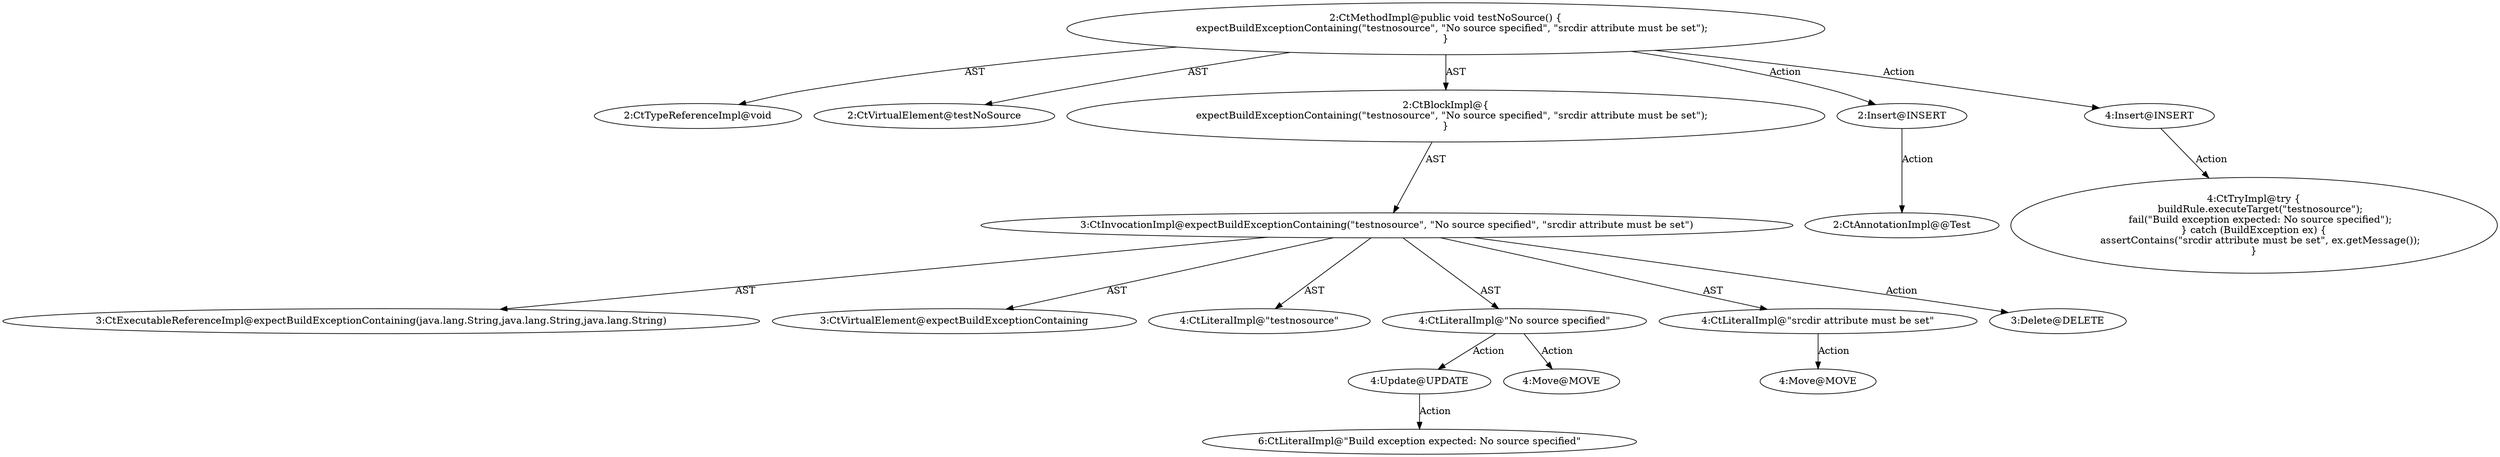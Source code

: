 digraph "testNoSource#?" {
0 [label="2:CtTypeReferenceImpl@void" shape=ellipse]
1 [label="2:CtVirtualElement@testNoSource" shape=ellipse]
2 [label="3:CtExecutableReferenceImpl@expectBuildExceptionContaining(java.lang.String,java.lang.String,java.lang.String)" shape=ellipse]
3 [label="3:CtVirtualElement@expectBuildExceptionContaining" shape=ellipse]
4 [label="4:CtLiteralImpl@\"testnosource\"" shape=ellipse]
5 [label="4:CtLiteralImpl@\"No source specified\"" shape=ellipse]
6 [label="4:CtLiteralImpl@\"srcdir attribute must be set\"" shape=ellipse]
7 [label="3:CtInvocationImpl@expectBuildExceptionContaining(\"testnosource\", \"No source specified\", \"srcdir attribute must be set\")" shape=ellipse]
8 [label="2:CtBlockImpl@\{
    expectBuildExceptionContaining(\"testnosource\", \"No source specified\", \"srcdir attribute must be set\");
\}" shape=ellipse]
9 [label="2:CtMethodImpl@public void testNoSource() \{
    expectBuildExceptionContaining(\"testnosource\", \"No source specified\", \"srcdir attribute must be set\");
\}" shape=ellipse]
10 [label="4:Update@UPDATE" shape=ellipse]
11 [label="6:CtLiteralImpl@\"Build exception expected: No source specified\"" shape=ellipse]
12 [label="3:Delete@DELETE" shape=ellipse]
13 [label="2:Insert@INSERT" shape=ellipse]
14 [label="2:CtAnnotationImpl@@Test" shape=ellipse]
15 [label="4:Insert@INSERT" shape=ellipse]
16 [label="4:CtTryImpl@try \{
    buildRule.executeTarget(\"testnosource\");
    fail(\"Build exception expected: No source specified\");
\} catch (BuildException ex) \{
    assertContains(\"srcdir attribute must be set\", ex.getMessage());
\}" shape=ellipse]
17 [label="4:Move@MOVE" shape=ellipse]
18 [label="4:Move@MOVE" shape=ellipse]
5 -> 10 [label="Action"];
5 -> 17 [label="Action"];
6 -> 18 [label="Action"];
7 -> 3 [label="AST"];
7 -> 2 [label="AST"];
7 -> 4 [label="AST"];
7 -> 5 [label="AST"];
7 -> 6 [label="AST"];
7 -> 12 [label="Action"];
8 -> 7 [label="AST"];
9 -> 1 [label="AST"];
9 -> 0 [label="AST"];
9 -> 8 [label="AST"];
9 -> 13 [label="Action"];
9 -> 15 [label="Action"];
10 -> 11 [label="Action"];
13 -> 14 [label="Action"];
15 -> 16 [label="Action"];
}